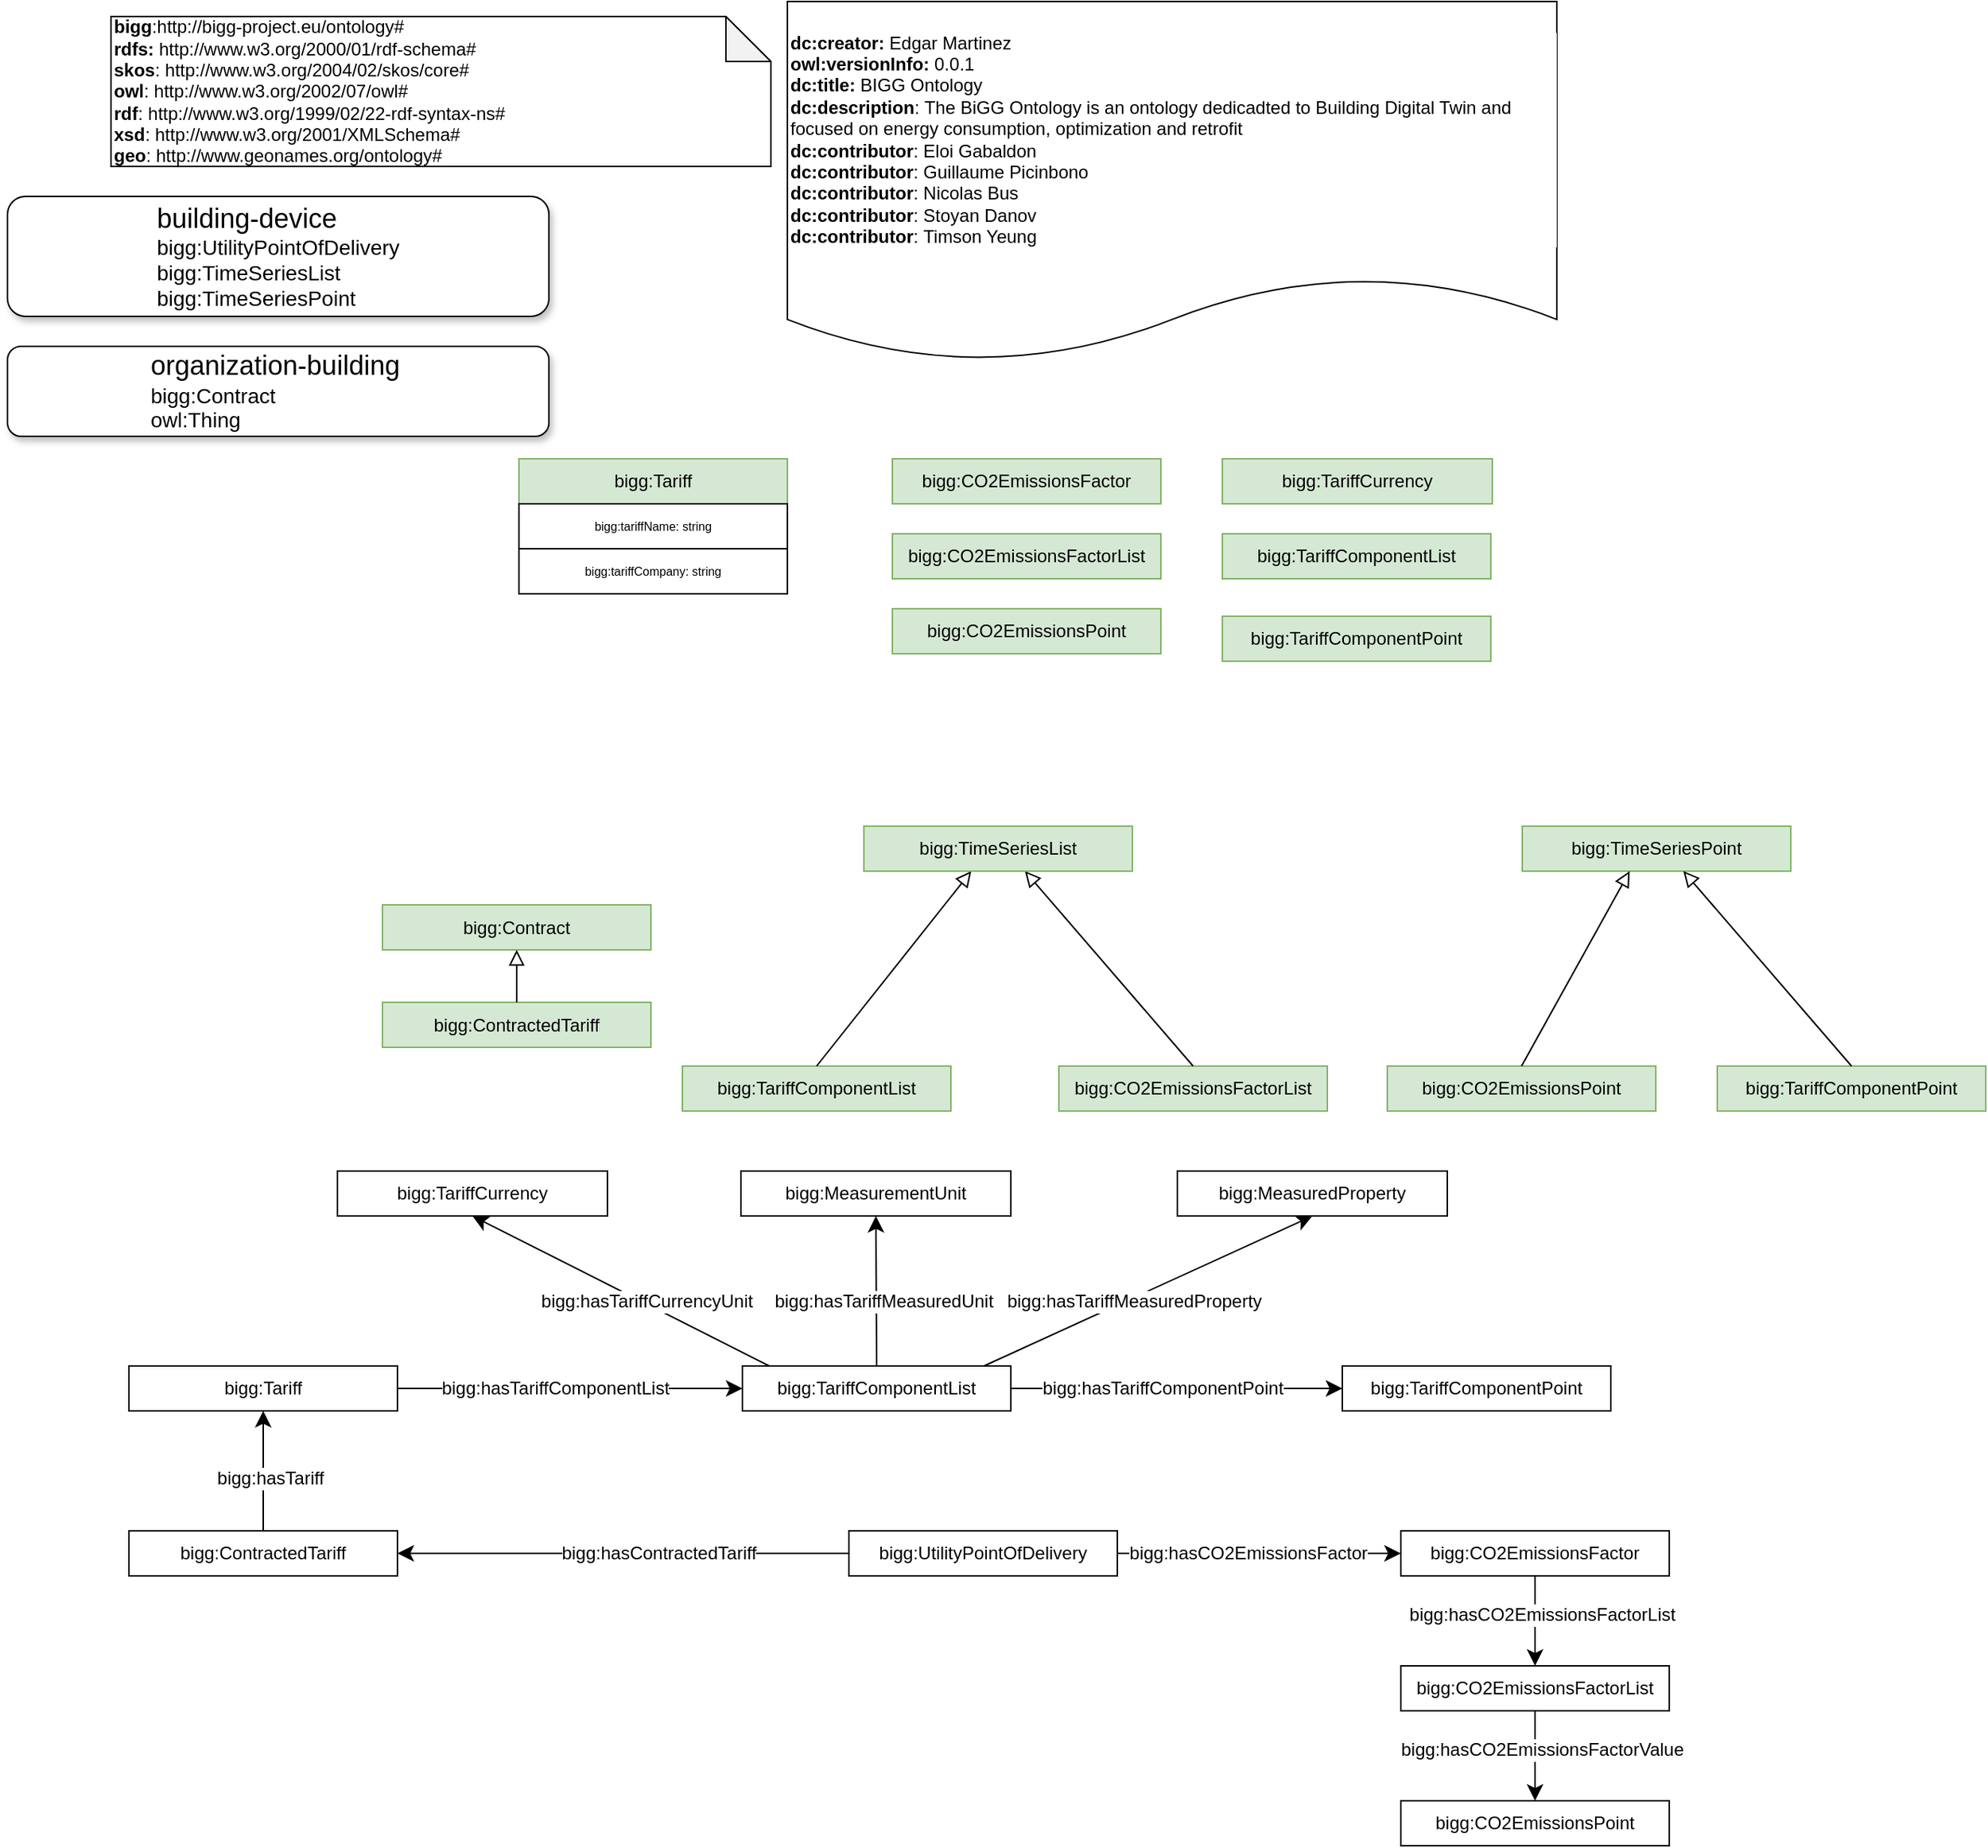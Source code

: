 <mxfile version="20.2.3" type="embed"><diagram id="xN5c13emSfbrc5WPA_zT" name="Page-1"><mxGraphModel dx="1735" dy="1716" grid="1" gridSize="10" guides="1" tooltips="1" connect="1" arrows="1" fold="1" page="1" pageScale="1" pageWidth="827" pageHeight="1169" math="0" shadow="0"><root><mxCell id="0"/><mxCell id="1" parent="0"/><mxCell id="2" value="&lt;div&gt;&lt;b&gt;bigg&lt;/b&gt;:http://bigg-project.eu/ontology#&lt;/div&gt;&lt;div&gt;&lt;/div&gt;&lt;b&gt;rdfs:&lt;/b&gt; http://www.w3.org/2000/01/rdf-schema#&lt;br&gt;&lt;div&gt;&lt;span style=&quot;background-color: initial;&quot;&gt;&lt;b&gt;skos&lt;/b&gt;: http://www.w3.org/2004/02/skos/core#&lt;/span&gt;&lt;br&gt;&lt;/div&gt;&lt;div&gt;&lt;b&gt;owl&lt;/b&gt;: http://www.w3.org/2002/07/owl#&lt;/div&gt;&lt;div&gt;&lt;span style=&quot;background-color: initial;&quot;&gt;&lt;b&gt;rdf&lt;/b&gt;: http://www.w3.org/1999/02/22-rdf-syntax-ns#&lt;/span&gt;&lt;br&gt;&lt;/div&gt;&lt;div&gt;&lt;b&gt;xsd&lt;/b&gt;: http://www.w3.org/2001/XMLSchema#&lt;/div&gt;&lt;div&gt;&lt;span style=&quot;background-color: initial;&quot;&gt;&lt;b&gt;geo&lt;/b&gt;: http://www.geonames.org/ontology#&lt;/span&gt;&lt;/div&gt;" style="shape=note;whiteSpace=wrap;html=1;backgroundOutline=1;darkOpacity=0.05;align=left;" parent="1" vertex="1"><mxGeometry x="-51" y="-60" width="440" height="100" as="geometry"/></mxCell><mxCell id="3" value="&lt;div&gt;&lt;b&gt;dc:creator:&lt;/b&gt;&amp;nbsp;Edgar Martinez&lt;/div&gt;&lt;div&gt;&lt;b&gt;owl:versionInfo:&lt;/b&gt; 0.0.1&lt;/div&gt;&lt;div&gt;&lt;b&gt;dc:title:&lt;/b&gt;&amp;nbsp;BIGG Ontology&lt;/div&gt;&lt;div&gt;&lt;b&gt;dc:description&lt;/b&gt;:&amp;nbsp;The BiGG Ontology is an ontology dedicadted to Building Digital Twin and focused on energy consumption, optimization and retrofit&lt;/div&gt;&lt;div&gt;&lt;b&gt;dc:contributor&lt;/b&gt;:&amp;nbsp;Eloi Gabaldon&lt;/div&gt;&lt;div&gt;&lt;b&gt;dc:contributor&lt;/b&gt;:&amp;nbsp;Guillaume Picinbono&lt;br&gt;&lt;/div&gt;&lt;div&gt;&lt;b&gt;dc:contributor&lt;/b&gt;:&amp;nbsp;&lt;span style=&quot;background-color: rgb(255, 255, 255);&quot;&gt;Nicolas Bus&lt;br&gt;&lt;/span&gt;&lt;/div&gt;&lt;div&gt;&lt;span style=&quot;background-color: rgb(255, 255, 255);&quot;&gt;&lt;b&gt;dc:contributor&lt;/b&gt;:&amp;nbsp;Stoyan Danov&lt;br&gt;&lt;/span&gt;&lt;/div&gt;&lt;div&gt;&lt;span style=&quot;background-color: rgb(255, 255, 255);&quot;&gt;&lt;b&gt;dc:contributor&lt;/b&gt;:&amp;nbsp;Timson Yeung&lt;/span&gt;&lt;/div&gt;" style="shape=document;whiteSpace=wrap;html=1;boundedLbl=1;labelBackgroundColor=#ffffff;strokeColor=#000000;fontSize=12;fontColor=#000000;size=0.233;align=left;" parent="1" vertex="1"><mxGeometry x="400" y="-70" width="513" height="240" as="geometry"/></mxCell><mxCell id="54" value="bigg:Tariff" style="rounded=0;whiteSpace=wrap;html=1;snapToPoint=1;points=[[0.1,0],[0.2,0],[0.3,0],[0.4,0],[0.5,0],[0.6,0],[0.7,0],[0.8,0],[0.9,0],[0,0.1],[0,0.3],[0,0.5],[0,0.7],[0,0.9],[0.1,1],[0.2,1],[0.3,1],[0.4,1],[0.5,1],[0.6,1],[0.7,1],[0.8,1],[0.9,1],[1,0.1],[1,0.3],[1,0.5],[1,0.7],[1,0.9]];fillColor=#d5e8d4;strokeColor=#82b366;" parent="1" vertex="1"><mxGeometry x="221" y="235.0" width="179" height="30" as="geometry"/></mxCell><mxCell id="55" value="bigg:tariffName: string" style="rounded=0;whiteSpace=wrap;html=1;snapToPoint=1;points=[[0.1,0],[0.2,0],[0.3,0],[0.4,0],[0.5,0],[0.6,0],[0.7,0],[0.8,0],[0.9,0],[0,0.1],[0,0.3],[0,0.5],[0,0.7],[0,0.9],[0.1,1],[0.2,1],[0.3,1],[0.4,1],[0.5,1],[0.6,1],[0.7,1],[0.8,1],[0.9,1],[1,0.1],[1,0.3],[1,0.5],[1,0.7],[1,0.9]];fontSize=8;" parent="1" vertex="1"><mxGeometry x="221" y="265.0" width="179" height="30" as="geometry"/></mxCell><mxCell id="56" value="bigg:tariffCompany: string" style="rounded=0;whiteSpace=wrap;html=1;snapToPoint=1;points=[[0.1,0],[0.2,0],[0.3,0],[0.4,0],[0.5,0],[0.6,0],[0.7,0],[0.8,0],[0.9,0],[0,0.1],[0,0.3],[0,0.5],[0,0.7],[0,0.9],[0.1,1],[0.2,1],[0.3,1],[0.4,1],[0.5,1],[0.6,1],[0.7,1],[0.8,1],[0.9,1],[1,0.1],[1,0.3],[1,0.5],[1,0.7],[1,0.9]];fontSize=8;" parent="1" vertex="1"><mxGeometry x="221" y="295.0" width="179" height="30" as="geometry"/></mxCell><mxCell id="57" value="bigg:TariffCurrency" style="rounded=0;whiteSpace=wrap;html=1;snapToPoint=1;points=[[0.1,0],[0.2,0],[0.3,0],[0.4,0],[0.5,0],[0.6,0],[0.7,0],[0.8,0],[0.9,0],[0,0.1],[0,0.3],[0,0.5],[0,0.7],[0,0.9],[0.1,1],[0.2,1],[0.3,1],[0.4,1],[0.5,1],[0.6,1],[0.7,1],[0.8,1],[0.9,1],[1,0.1],[1,0.3],[1,0.5],[1,0.7],[1,0.9]];fillColor=#d5e8d4;strokeColor=#82b366;" parent="1" vertex="1"><mxGeometry x="690" y="235" width="180" height="30" as="geometry"/></mxCell><mxCell id="58" value="bigg:TariffComponentPoint" style="rounded=0;whiteSpace=wrap;html=1;snapToPoint=1;points=[[0.1,0],[0.2,0],[0.3,0],[0.4,0],[0.5,0],[0.6,0],[0.7,0],[0.8,0],[0.9,0],[0,0.1],[0,0.3],[0,0.5],[0,0.7],[0,0.9],[0.1,1],[0.2,1],[0.3,1],[0.4,1],[0.5,1],[0.6,1],[0.7,1],[0.8,1],[0.9,1],[1,0.1],[1,0.3],[1,0.5],[1,0.7],[1,0.9]];fillColor=#d5e8d4;strokeColor=#82b366;" parent="1" vertex="1"><mxGeometry x="690" y="340.0" width="179" height="30" as="geometry"/></mxCell><mxCell id="72" value="bigg:CO2EmissionsFactor" style="rounded=0;whiteSpace=wrap;html=1;snapToPoint=1;points=[[0.1,0],[0.2,0],[0.3,0],[0.4,0],[0.5,0],[0.6,0],[0.7,0],[0.8,0],[0.9,0],[0,0.1],[0,0.3],[0,0.5],[0,0.7],[0,0.9],[0.1,1],[0.2,1],[0.3,1],[0.4,1],[0.5,1],[0.6,1],[0.7,1],[0.8,1],[0.9,1],[1,0.1],[1,0.3],[1,0.5],[1,0.7],[1,0.9]];labelBackgroundColor=none;fontFamily=Helvetica;fillColor=#d5e8d4;strokeColor=#82b366;" parent="1" vertex="1"><mxGeometry x="470" y="235" width="179" height="30" as="geometry"/></mxCell><mxCell id="73" value="bigg:CO2EmissionsPoint" style="rounded=0;whiteSpace=wrap;html=1;snapToPoint=1;points=[[0.1,0],[0.2,0],[0.3,0],[0.4,0],[0.5,0],[0.6,0],[0.7,0],[0.8,0],[0.9,0],[0,0.1],[0,0.3],[0,0.5],[0,0.7],[0,0.9],[0.1,1],[0.2,1],[0.3,1],[0.4,1],[0.5,1],[0.6,1],[0.7,1],[0.8,1],[0.9,1],[1,0.1],[1,0.3],[1,0.5],[1,0.7],[1,0.9]];labelBackgroundColor=none;fontFamily=Helvetica;fillColor=#d5e8d4;strokeColor=#82b366;" parent="1" vertex="1"><mxGeometry x="470" y="335" width="179" height="30" as="geometry"/></mxCell><mxCell id="74" value="bigg:ContractedTariff" style="rounded=0;whiteSpace=wrap;html=1;snapToPoint=1;points=[[0.1,0],[0.2,0],[0.3,0],[0.4,0],[0.5,0],[0.6,0],[0.7,0],[0.8,0],[0.9,0],[0,0.1],[0,0.3],[0,0.5],[0,0.7],[0,0.9],[0.1,1],[0.2,1],[0.3,1],[0.4,1],[0.5,1],[0.6,1],[0.7,1],[0.8,1],[0.9,1],[1,0.1],[1,0.3],[1,0.5],[1,0.7],[1,0.9]];fillColor=#d5e8d4;strokeColor=#82b366;" parent="1" vertex="1"><mxGeometry x="130" y="597.5" width="179" height="30" as="geometry"/></mxCell><mxCell id="77" value="bigg:TariffComponentList" style="rounded=0;whiteSpace=wrap;html=1;snapToPoint=1;points=[[0.1,0],[0.2,0],[0.3,0],[0.4,0],[0.5,0],[0.6,0],[0.7,0],[0.8,0],[0.9,0],[0,0.1],[0,0.3],[0,0.5],[0,0.7],[0,0.9],[0.1,1],[0.2,1],[0.3,1],[0.4,1],[0.5,1],[0.6,1],[0.7,1],[0.8,1],[0.9,1],[1,0.1],[1,0.3],[1,0.5],[1,0.7],[1,0.9]];fillColor=#d5e8d4;strokeColor=#82b366;" parent="1" vertex="1"><mxGeometry x="330" y="640.0" width="179" height="30" as="geometry"/></mxCell><mxCell id="83" value="bigg:Contract" style="rounded=0;whiteSpace=wrap;html=1;snapToPoint=1;points=[[0.1,0],[0.2,0],[0.3,0],[0.4,0],[0.5,0],[0.6,0],[0.7,0],[0.8,0],[0.9,0],[0,0.1],[0,0.3],[0,0.5],[0,0.7],[0,0.9],[0.1,1],[0.2,1],[0.3,1],[0.4,1],[0.5,1],[0.6,1],[0.7,1],[0.8,1],[0.9,1],[1,0.1],[1,0.3],[1,0.5],[1,0.7],[1,0.9]];fillColor=#d5e8d4;strokeColor=#82b366;" parent="1" vertex="1"><mxGeometry x="130" y="532.5" width="179" height="30" as="geometry"/></mxCell><mxCell id="86" value="bigg:CO2EmissionsFactorList" style="rounded=0;whiteSpace=wrap;html=1;snapToPoint=1;points=[[0.1,0],[0.2,0],[0.3,0],[0.4,0],[0.5,0],[0.6,0],[0.7,0],[0.8,0],[0.9,0],[0,0.1],[0,0.3],[0,0.5],[0,0.7],[0,0.9],[0.1,1],[0.2,1],[0.3,1],[0.4,1],[0.5,1],[0.6,1],[0.7,1],[0.8,1],[0.9,1],[1,0.1],[1,0.3],[1,0.5],[1,0.7],[1,0.9]];labelBackgroundColor=none;fontFamily=Helvetica;fillColor=#d5e8d4;strokeColor=#82b366;" parent="1" vertex="1"><mxGeometry x="581" y="640" width="179" height="30" as="geometry"/></mxCell><mxCell id="97" value="" style="endArrow=block;html=1;fontColor=#000099;exitX=0.5;exitY=0;exitDx=0;exitDy=0;endFill=0;entryX=0.5;entryY=1;entryDx=0;entryDy=0;endSize=8;arcSize=0;rounded=0;" parent="1" source="74" target="83" edge="1"><mxGeometry width="50" height="50" relative="1" as="geometry"><mxPoint x="219.5" y="592.5" as="sourcePoint"/><mxPoint x="-99.5" y="542.5" as="targetPoint"/></mxGeometry></mxCell><mxCell id="103" value="bigg:UtilityPointOfDelivery" style="rounded=0;whiteSpace=wrap;html=1;snapToPoint=1;points=[[0.1,0],[0.2,0],[0.3,0],[0.4,0],[0.5,0],[0.6,0],[0.7,0],[0.8,0],[0.9,0],[0,0.1],[0,0.3],[0,0.5],[0,0.7],[0,0.9],[0.1,1],[0.2,1],[0.3,1],[0.4,1],[0.5,1],[0.6,1],[0.7,1],[0.8,1],[0.9,1],[1,0.1],[1,0.3],[1,0.5],[1,0.7],[1,0.9]];" parent="1" vertex="1"><mxGeometry x="441" y="950.0" width="179" height="30" as="geometry"/></mxCell><mxCell id="104" value="bigg:Tariff" style="rounded=0;whiteSpace=wrap;html=1;snapToPoint=1;points=[[0.1,0],[0.2,0],[0.3,0],[0.4,0],[0.5,0],[0.6,0],[0.7,0],[0.8,0],[0.9,0],[0,0.1],[0,0.3],[0,0.5],[0,0.7],[0,0.9],[0.1,1],[0.2,1],[0.3,1],[0.4,1],[0.5,1],[0.6,1],[0.7,1],[0.8,1],[0.9,1],[1,0.1],[1,0.3],[1,0.5],[1,0.7],[1,0.9]];" parent="1" vertex="1"><mxGeometry x="-39" y="840.0" width="179" height="30" as="geometry"/></mxCell><mxCell id="105" value="bigg:TariffCurrency" style="rounded=0;whiteSpace=wrap;html=1;snapToPoint=1;points=[[0.1,0],[0.2,0],[0.3,0],[0.4,0],[0.5,0],[0.6,0],[0.7,0],[0.8,0],[0.9,0],[0,0.1],[0,0.3],[0,0.5],[0,0.7],[0,0.9],[0.1,1],[0.2,1],[0.3,1],[0.4,1],[0.5,1],[0.6,1],[0.7,1],[0.8,1],[0.9,1],[1,0.1],[1,0.3],[1,0.5],[1,0.7],[1,0.9]];" parent="1" vertex="1"><mxGeometry x="100" y="710" width="180" height="30" as="geometry"/></mxCell><mxCell id="106" value="" style="endArrow=classic;html=1;exitX=0.1;exitY=0;exitDx=0;exitDy=0;entryX=0.5;entryY=1;entryDx=0;entryDy=0;endSize=8;arcSize=0;rounded=0;" parent="1" source="130" target="105" edge="1"><mxGeometry width="50" height="50" relative="1" as="geometry"><mxPoint x="-33" y="785" as="sourcePoint"/><mxPoint x="141" y="785" as="targetPoint"/></mxGeometry></mxCell><mxCell id="107" value="&lt;div&gt;bigg:hasTariffCurrencyUnit&lt;/div&gt;" style="text;html=1;align=center;verticalAlign=middle;resizable=0;points=[];labelBackgroundColor=#ffffff;" parent="106" vertex="1" connectable="0"><mxGeometry x="-0.127" relative="1" as="geometry"><mxPoint x="4" as="offset"/></mxGeometry></mxCell><mxCell id="108" value="bigg:ContractedTariff" style="rounded=0;whiteSpace=wrap;html=1;snapToPoint=1;points=[[0.1,0],[0.2,0],[0.3,0],[0.4,0],[0.5,0],[0.6,0],[0.7,0],[0.8,0],[0.9,0],[0,0.1],[0,0.3],[0,0.5],[0,0.7],[0,0.9],[0.1,1],[0.2,1],[0.3,1],[0.4,1],[0.5,1],[0.6,1],[0.7,1],[0.8,1],[0.9,1],[1,0.1],[1,0.3],[1,0.5],[1,0.7],[1,0.9]];" parent="1" vertex="1"><mxGeometry x="-39" y="950.0" width="179" height="30" as="geometry"/></mxCell><mxCell id="109" value="" style="endArrow=classic;html=1;exitX=0.5;exitY=0;exitDx=0;exitDy=0;entryX=0.5;entryY=1;entryDx=0;entryDy=0;endSize=8;arcSize=0;rounded=0;" parent="1" source="108" target="104" edge="1"><mxGeometry width="50" height="50" relative="1" as="geometry"><mxPoint x="-29" y="865" as="sourcePoint"/><mxPoint x="-200" y="865" as="targetPoint"/></mxGeometry></mxCell><mxCell id="110" value="&lt;div&gt;bigg:hasTariff&lt;/div&gt;" style="text;html=1;align=center;verticalAlign=middle;resizable=0;points=[];labelBackgroundColor=#ffffff;" parent="109" vertex="1" connectable="0"><mxGeometry x="-0.127" relative="1" as="geometry"><mxPoint x="4" as="offset"/></mxGeometry></mxCell><mxCell id="111" value="" style="endArrow=classic;html=1;exitX=0;exitY=0.5;exitDx=0;exitDy=0;entryX=1;entryY=0.5;entryDx=0;entryDy=0;endSize=8;arcSize=0;rounded=0;" parent="1" source="103" target="108" edge="1"><mxGeometry width="50" height="50" relative="1" as="geometry"><mxPoint x="130.5" y="960" as="sourcePoint"/><mxPoint x="130.5" y="880" as="targetPoint"/></mxGeometry></mxCell><mxCell id="112" value="&lt;div&gt;bigg:hasContractedTariff&lt;/div&gt;" style="text;html=1;align=center;verticalAlign=middle;resizable=0;points=[];labelBackgroundColor=#ffffff;" parent="111" vertex="1" connectable="0"><mxGeometry x="-0.127" relative="1" as="geometry"><mxPoint x="4" as="offset"/></mxGeometry></mxCell><mxCell id="113" value="bigg:CO2EmissionsFactor" style="rounded=0;whiteSpace=wrap;html=1;snapToPoint=1;points=[[0.1,0],[0.2,0],[0.3,0],[0.4,0],[0.5,0],[0.6,0],[0.7,0],[0.8,0],[0.9,0],[0,0.1],[0,0.3],[0,0.5],[0,0.7],[0,0.9],[0.1,1],[0.2,1],[0.3,1],[0.4,1],[0.5,1],[0.6,1],[0.7,1],[0.8,1],[0.9,1],[1,0.1],[1,0.3],[1,0.5],[1,0.7],[1,0.9]];labelBackgroundColor=none;fontFamily=Helvetica;" parent="1" vertex="1"><mxGeometry x="809" y="950" width="179" height="30" as="geometry"/></mxCell><mxCell id="114" value="" style="endArrow=classic;html=1;endSize=8;arcSize=0;rounded=0;entryX=0;entryY=0.5;entryDx=0;entryDy=0;edgeStyle=orthogonalEdgeStyle;exitX=1;exitY=0.5;exitDx=0;exitDy=0;" parent="1" source="103" target="113" edge="1"><mxGeometry width="50" height="50" relative="1" as="geometry"><mxPoint x="550" y="665" as="sourcePoint"/><mxPoint x="641" y="595" as="targetPoint"/></mxGeometry></mxCell><mxCell id="115" value="&lt;div&gt;bigg:hasCO2EmissionsFactor&lt;/div&gt;" style="text;html=1;align=center;verticalAlign=middle;resizable=0;points=[];labelBackgroundColor=#ffffff;" parent="114" vertex="1" connectable="0"><mxGeometry x="-0.127" relative="1" as="geometry"><mxPoint x="4.17" as="offset"/></mxGeometry></mxCell><mxCell id="126" value="" style="endArrow=block;html=1;fontColor=#000099;exitX=0.5;exitY=0;exitDx=0;exitDy=0;endFill=0;endSize=8;arcSize=0;rounded=0;entryX=0.4;entryY=1;entryDx=0;entryDy=0;" parent="1" source="77" target="128" edge="1"><mxGeometry width="50" height="50" relative="1" as="geometry"><mxPoint x="1289.5" y="690" as="sourcePoint"/><mxPoint x="549.5" y="562.5" as="targetPoint"/></mxGeometry></mxCell><mxCell id="127" value="" style="endArrow=block;html=1;fontColor=#000099;exitX=0.5;exitY=0;exitDx=0;exitDy=0;endFill=0;endSize=8;arcSize=0;rounded=0;entryX=0.6;entryY=1;entryDx=0;entryDy=0;" parent="1" source="86" target="128" edge="1"><mxGeometry width="50" height="50" relative="1" as="geometry"><mxPoint x="429.5" y="650" as="sourcePoint"/><mxPoint x="550" y="563" as="targetPoint"/></mxGeometry></mxCell><mxCell id="128" value="bigg:TimeSeriesList" style="rounded=0;whiteSpace=wrap;html=1;snapToPoint=1;points=[[0.1,0],[0.2,0],[0.3,0],[0.4,0],[0.5,0],[0.6,0],[0.7,0],[0.8,0],[0.9,0],[0,0.1],[0,0.3],[0,0.5],[0,0.7],[0,0.9],[0.1,1],[0.2,1],[0.3,1],[0.4,1],[0.5,1],[0.6,1],[0.7,1],[0.8,1],[0.9,1],[1,0.1],[1,0.3],[1,0.5],[1,0.7],[1,0.9]];fillColor=#d5e8d4;strokeColor=#82b366;" parent="1" vertex="1"><mxGeometry x="451" y="480.0" width="179" height="30" as="geometry"/></mxCell><mxCell id="129" value="bigg:TariffComponentList" style="rounded=0;whiteSpace=wrap;html=1;snapToPoint=1;points=[[0.1,0],[0.2,0],[0.3,0],[0.4,0],[0.5,0],[0.6,0],[0.7,0],[0.8,0],[0.9,0],[0,0.1],[0,0.3],[0,0.5],[0,0.7],[0,0.9],[0.1,1],[0.2,1],[0.3,1],[0.4,1],[0.5,1],[0.6,1],[0.7,1],[0.8,1],[0.9,1],[1,0.1],[1,0.3],[1,0.5],[1,0.7],[1,0.9]];fillColor=#d5e8d4;strokeColor=#82b366;" parent="1" vertex="1"><mxGeometry x="690" y="285.0" width="179" height="30" as="geometry"/></mxCell><mxCell id="130" value="bigg:TariffComponentList" style="rounded=0;whiteSpace=wrap;html=1;snapToPoint=1;points=[[0.1,0],[0.2,0],[0.3,0],[0.4,0],[0.5,0],[0.6,0],[0.7,0],[0.8,0],[0.9,0],[0,0.1],[0,0.3],[0,0.5],[0,0.7],[0,0.9],[0.1,1],[0.2,1],[0.3,1],[0.4,1],[0.5,1],[0.6,1],[0.7,1],[0.8,1],[0.9,1],[1,0.1],[1,0.3],[1,0.5],[1,0.7],[1,0.9]];" parent="1" vertex="1"><mxGeometry x="370" y="840.0" width="179" height="30" as="geometry"/></mxCell><mxCell id="131" value="" style="endArrow=classic;html=1;entryX=0;entryY=0.5;entryDx=0;entryDy=0;endSize=8;arcSize=0;rounded=0;exitX=1;exitY=0.5;exitDx=0;exitDy=0;" parent="1" source="104" target="130" edge="1"><mxGeometry width="50" height="50" relative="1" as="geometry"><mxPoint x="210" y="855" as="sourcePoint"/><mxPoint x="-130" y="865" as="targetPoint"/></mxGeometry></mxCell><mxCell id="132" value="&lt;div&gt;bigg:hasTariffComponentList&lt;/div&gt;" style="text;html=1;align=center;verticalAlign=middle;resizable=0;points=[];labelBackgroundColor=#ffffff;" parent="131" vertex="1" connectable="0"><mxGeometry x="-0.127" relative="1" as="geometry"><mxPoint x="4" as="offset"/></mxGeometry></mxCell><mxCell id="133" value="bigg:TariffComponentPoint" style="rounded=0;whiteSpace=wrap;html=1;snapToPoint=1;points=[[0.1,0],[0.2,0],[0.3,0],[0.4,0],[0.5,0],[0.6,0],[0.7,0],[0.8,0],[0.9,0],[0,0.1],[0,0.3],[0,0.5],[0,0.7],[0,0.9],[0.1,1],[0.2,1],[0.3,1],[0.4,1],[0.5,1],[0.6,1],[0.7,1],[0.8,1],[0.9,1],[1,0.1],[1,0.3],[1,0.5],[1,0.7],[1,0.9]];" parent="1" vertex="1"><mxGeometry x="770" y="840.0" width="179" height="30" as="geometry"/></mxCell><mxCell id="134" value="" style="endArrow=classic;html=1;entryX=0;entryY=0.5;entryDx=0;entryDy=0;endSize=8;arcSize=0;rounded=0;exitX=1;exitY=0.5;exitDx=0;exitDy=0;" parent="1" source="130" target="133" edge="1"><mxGeometry width="50" height="50" relative="1" as="geometry"><mxPoint x="220" y="865" as="sourcePoint"/><mxPoint x="380" y="865" as="targetPoint"/></mxGeometry></mxCell><mxCell id="135" value="&lt;div&gt;bigg:hasTariffComponentPoint&lt;/div&gt;" style="text;html=1;align=center;verticalAlign=middle;resizable=0;points=[];labelBackgroundColor=#ffffff;" parent="134" vertex="1" connectable="0"><mxGeometry x="-0.127" relative="1" as="geometry"><mxPoint x="4" as="offset"/></mxGeometry></mxCell><mxCell id="136" value="bigg:CO2EmissionsFactorList" style="rounded=0;whiteSpace=wrap;html=1;snapToPoint=1;points=[[0.1,0],[0.2,0],[0.3,0],[0.4,0],[0.5,0],[0.6,0],[0.7,0],[0.8,0],[0.9,0],[0,0.1],[0,0.3],[0,0.5],[0,0.7],[0,0.9],[0.1,1],[0.2,1],[0.3,1],[0.4,1],[0.5,1],[0.6,1],[0.7,1],[0.8,1],[0.9,1],[1,0.1],[1,0.3],[1,0.5],[1,0.7],[1,0.9]];labelBackgroundColor=none;fontFamily=Helvetica;fillColor=#d5e8d4;strokeColor=#82b366;" parent="1" vertex="1"><mxGeometry x="470" y="285" width="179" height="30" as="geometry"/></mxCell><mxCell id="137" value="bigg:CO2EmissionsFactorList" style="rounded=0;whiteSpace=wrap;html=1;snapToPoint=1;points=[[0.1,0],[0.2,0],[0.3,0],[0.4,0],[0.5,0],[0.6,0],[0.7,0],[0.8,0],[0.9,0],[0,0.1],[0,0.3],[0,0.5],[0,0.7],[0,0.9],[0.1,1],[0.2,1],[0.3,1],[0.4,1],[0.5,1],[0.6,1],[0.7,1],[0.8,1],[0.9,1],[1,0.1],[1,0.3],[1,0.5],[1,0.7],[1,0.9]];labelBackgroundColor=none;fontFamily=Helvetica;" parent="1" vertex="1"><mxGeometry x="809" y="1040" width="179" height="30" as="geometry"/></mxCell><mxCell id="139" value="" style="endArrow=classic;html=1;endSize=8;arcSize=0;rounded=0;entryX=0.5;entryY=0;entryDx=0;entryDy=0;exitX=0.5;exitY=1;exitDx=0;exitDy=0;" parent="1" source="113" target="137" edge="1"><mxGeometry width="50" height="50" relative="1" as="geometry"><mxPoint x="630" y="975" as="sourcePoint"/><mxPoint x="819" y="975" as="targetPoint"/></mxGeometry></mxCell><mxCell id="140" value="&lt;div&gt;bigg:hasCO2EmissionsFactorList&lt;/div&gt;" style="text;html=1;align=center;verticalAlign=middle;resizable=0;points=[];labelBackgroundColor=#ffffff;" parent="139" vertex="1" connectable="0"><mxGeometry x="-0.127" relative="1" as="geometry"><mxPoint x="4.17" as="offset"/></mxGeometry></mxCell><mxCell id="141" value="bigg:CO2EmissionsPoint" style="rounded=0;whiteSpace=wrap;html=1;snapToPoint=1;points=[[0.1,0],[0.2,0],[0.3,0],[0.4,0],[0.5,0],[0.6,0],[0.7,0],[0.8,0],[0.9,0],[0,0.1],[0,0.3],[0,0.5],[0,0.7],[0,0.9],[0.1,1],[0.2,1],[0.3,1],[0.4,1],[0.5,1],[0.6,1],[0.7,1],[0.8,1],[0.9,1],[1,0.1],[1,0.3],[1,0.5],[1,0.7],[1,0.9]];labelBackgroundColor=none;fontFamily=Helvetica;" parent="1" vertex="1"><mxGeometry x="809" y="1130" width="179" height="30" as="geometry"/></mxCell><mxCell id="142" value="" style="endArrow=classic;html=1;endSize=8;arcSize=0;rounded=0;entryX=0.5;entryY=0;entryDx=0;entryDy=0;exitX=0.5;exitY=1;exitDx=0;exitDy=0;" parent="1" source="137" target="141" edge="1"><mxGeometry width="50" height="50" relative="1" as="geometry"><mxPoint x="908.5" y="990" as="sourcePoint"/><mxPoint x="908.5" y="1050" as="targetPoint"/></mxGeometry></mxCell><mxCell id="143" value="&lt;div&gt;bigg:hasCO2EmissionsFactorValue&lt;/div&gt;" style="text;html=1;align=center;verticalAlign=middle;resizable=0;points=[];labelBackgroundColor=#ffffff;" parent="142" vertex="1" connectable="0"><mxGeometry x="-0.127" relative="1" as="geometry"><mxPoint x="4.17" as="offset"/></mxGeometry></mxCell><mxCell id="144" value="bigg:CO2EmissionsPoint" style="rounded=0;whiteSpace=wrap;html=1;snapToPoint=1;points=[[0.1,0],[0.2,0],[0.3,0],[0.4,0],[0.5,0],[0.6,0],[0.7,0],[0.8,0],[0.9,0],[0,0.1],[0,0.3],[0,0.5],[0,0.7],[0,0.9],[0.1,1],[0.2,1],[0.3,1],[0.4,1],[0.5,1],[0.6,1],[0.7,1],[0.8,1],[0.9,1],[1,0.1],[1,0.3],[1,0.5],[1,0.7],[1,0.9]];labelBackgroundColor=none;fontFamily=Helvetica;fillColor=#d5e8d4;strokeColor=#82b366;" parent="1" vertex="1"><mxGeometry x="800" y="640" width="179" height="30" as="geometry"/></mxCell><mxCell id="145" value="bigg:TariffComponentPoint" style="rounded=0;whiteSpace=wrap;html=1;snapToPoint=1;points=[[0.1,0],[0.2,0],[0.3,0],[0.4,0],[0.5,0],[0.6,0],[0.7,0],[0.8,0],[0.9,0],[0,0.1],[0,0.3],[0,0.5],[0,0.7],[0,0.9],[0.1,1],[0.2,1],[0.3,1],[0.4,1],[0.5,1],[0.6,1],[0.7,1],[0.8,1],[0.9,1],[1,0.1],[1,0.3],[1,0.5],[1,0.7],[1,0.9]];fillColor=#d5e8d4;strokeColor=#82b366;" parent="1" vertex="1"><mxGeometry x="1020" y="640.0" width="179" height="30" as="geometry"/></mxCell><mxCell id="146" value="bigg:TimeSeriesPoint" style="rounded=0;whiteSpace=wrap;html=1;snapToPoint=1;points=[[0.1,0],[0.2,0],[0.3,0],[0.4,0],[0.5,0],[0.6,0],[0.7,0],[0.8,0],[0.9,0],[0,0.1],[0,0.3],[0,0.5],[0,0.7],[0,0.9],[0.1,1],[0.2,1],[0.3,1],[0.4,1],[0.5,1],[0.6,1],[0.7,1],[0.8,1],[0.9,1],[1,0.1],[1,0.3],[1,0.5],[1,0.7],[1,0.9]];fillColor=#d5e8d4;strokeColor=#82b366;" parent="1" vertex="1"><mxGeometry x="890" y="480.0" width="179" height="30" as="geometry"/></mxCell><mxCell id="147" value="" style="endArrow=block;html=1;fontColor=#000099;exitX=0.5;exitY=0;exitDx=0;exitDy=0;endFill=0;endSize=8;arcSize=0;rounded=0;entryX=0.4;entryY=1;entryDx=0;entryDy=0;" parent="1" source="144" target="146" edge="1"><mxGeometry width="50" height="50" relative="1" as="geometry"><mxPoint x="680.5" y="650" as="sourcePoint"/><mxPoint x="568.4" y="520" as="targetPoint"/></mxGeometry></mxCell><mxCell id="148" value="" style="endArrow=block;html=1;fontColor=#000099;exitX=0.5;exitY=0;exitDx=0;exitDy=0;endFill=0;endSize=8;arcSize=0;rounded=0;entryX=0.6;entryY=1;entryDx=0;entryDy=0;" parent="1" source="145" target="146" edge="1"><mxGeometry width="50" height="50" relative="1" as="geometry"><mxPoint x="899.5" y="650" as="sourcePoint"/><mxPoint x="971.6" y="520" as="targetPoint"/></mxGeometry></mxCell><mxCell id="149" value="&lt;div style=&quot;text-align: left;&quot;&gt;&lt;span style=&quot;background-color: initial;&quot;&gt;&lt;font style=&quot;font-size: 18px;&quot;&gt;building-device&lt;/font&gt;&amp;nbsp;&lt;/span&gt;&lt;/div&gt;&lt;div style=&quot;text-align: left;&quot;&gt;&lt;span style=&quot;background-color: initial;&quot;&gt;bigg:UtilityPointOfDelivery&lt;/span&gt;&lt;br&gt;&lt;/div&gt;&lt;div style=&quot;text-align: left;&quot;&gt;bigg:TimeSeriesList&lt;/div&gt;&lt;div style=&quot;text-align: left;&quot;&gt;bigg:TimeSeriesPoint&lt;/div&gt;&lt;div style=&quot;text-align: justify;&quot;&gt;&lt;/div&gt;" style="rounded=1;whiteSpace=wrap;html=1;shadow=1;fontSize=14;" parent="1" vertex="1"><mxGeometry x="-120" y="60" width="361" height="80" as="geometry"/></mxCell><mxCell id="150" value="&lt;div style=&quot;text-align: left;&quot;&gt;&lt;span style=&quot;background-color: initial;&quot;&gt;&lt;font style=&quot;font-size: 18px;&quot;&gt;organization-building&lt;/font&gt;&amp;nbsp;&lt;/span&gt;&lt;/div&gt;&lt;div style=&quot;text-align: left;&quot;&gt;&lt;span style=&quot;background-color: initial;&quot;&gt;bigg:Contract&lt;/span&gt;&lt;br&gt;&lt;/div&gt;&lt;div style=&quot;text-align: left;&quot;&gt;owl:Thing&lt;/div&gt;&lt;div style=&quot;text-align: justify;&quot;&gt;&lt;/div&gt;" style="rounded=1;whiteSpace=wrap;html=1;shadow=1;fontSize=14;" parent="1" vertex="1"><mxGeometry x="-120" y="160" width="361" height="60" as="geometry"/></mxCell><mxCell id="151" value="" style="endArrow=classic;html=1;exitX=0.5;exitY=0;exitDx=0;exitDy=0;endSize=8;arcSize=0;rounded=0;entryX=0.5;entryY=1;entryDx=0;entryDy=0;" parent="1" source="130" target="153" edge="1"><mxGeometry width="50" height="50" relative="1" as="geometry"><mxPoint x="433.7" y="850" as="sourcePoint"/><mxPoint x="600" y="720" as="targetPoint"/></mxGeometry></mxCell><mxCell id="152" value="&lt;div&gt;bigg:hasTariffMeasuredUnit&lt;/div&gt;" style="text;html=1;align=center;verticalAlign=middle;resizable=0;points=[];labelBackgroundColor=#ffffff;" parent="151" vertex="1" connectable="0"><mxGeometry x="-0.127" relative="1" as="geometry"><mxPoint x="4" as="offset"/></mxGeometry></mxCell><mxCell id="153" value="bigg:MeasurementUnit" style="rounded=0;whiteSpace=wrap;html=1;snapToPoint=1;points=[[0.1,0],[0.2,0],[0.3,0],[0.4,0],[0.5,0],[0.6,0],[0.7,0],[0.8,0],[0.9,0],[0,0.1],[0,0.3],[0,0.5],[0,0.7],[0,0.9],[0.1,1],[0.2,1],[0.3,1],[0.4,1],[0.5,1],[0.6,1],[0.7,1],[0.8,1],[0.9,1],[1,0.1],[1,0.3],[1,0.5],[1,0.7],[1,0.9]];" parent="1" vertex="1"><mxGeometry x="369" y="710" width="180" height="30" as="geometry"/></mxCell><mxCell id="154" value="" style="endArrow=classic;html=1;exitX=0.9;exitY=0;exitDx=0;exitDy=0;endSize=8;arcSize=0;rounded=0;entryX=0.5;entryY=1;entryDx=0;entryDy=0;" parent="1" source="130" target="156" edge="1"><mxGeometry width="50" height="50" relative="1" as="geometry"><mxPoint x="487.4" y="850" as="sourcePoint"/><mxPoint x="700" y="740" as="targetPoint"/></mxGeometry></mxCell><mxCell id="155" value="&lt;div&gt;bigg:hasTariffMeasuredProperty&lt;/div&gt;" style="text;html=1;align=center;verticalAlign=middle;resizable=0;points=[];labelBackgroundColor=#ffffff;" parent="154" vertex="1" connectable="0"><mxGeometry x="-0.127" relative="1" as="geometry"><mxPoint x="4" as="offset"/></mxGeometry></mxCell><mxCell id="156" value="bigg:MeasuredProperty" style="rounded=0;whiteSpace=wrap;html=1;snapToPoint=1;points=[[0.1,0],[0.2,0],[0.3,0],[0.4,0],[0.5,0],[0.6,0],[0.7,0],[0.8,0],[0.9,0],[0,0.1],[0,0.3],[0,0.5],[0,0.7],[0,0.9],[0.1,1],[0.2,1],[0.3,1],[0.4,1],[0.5,1],[0.6,1],[0.7,1],[0.8,1],[0.9,1],[1,0.1],[1,0.3],[1,0.5],[1,0.7],[1,0.9]];" parent="1" vertex="1"><mxGeometry x="660" y="710" width="180" height="30" as="geometry"/></mxCell></root></mxGraphModel></diagram></mxfile>